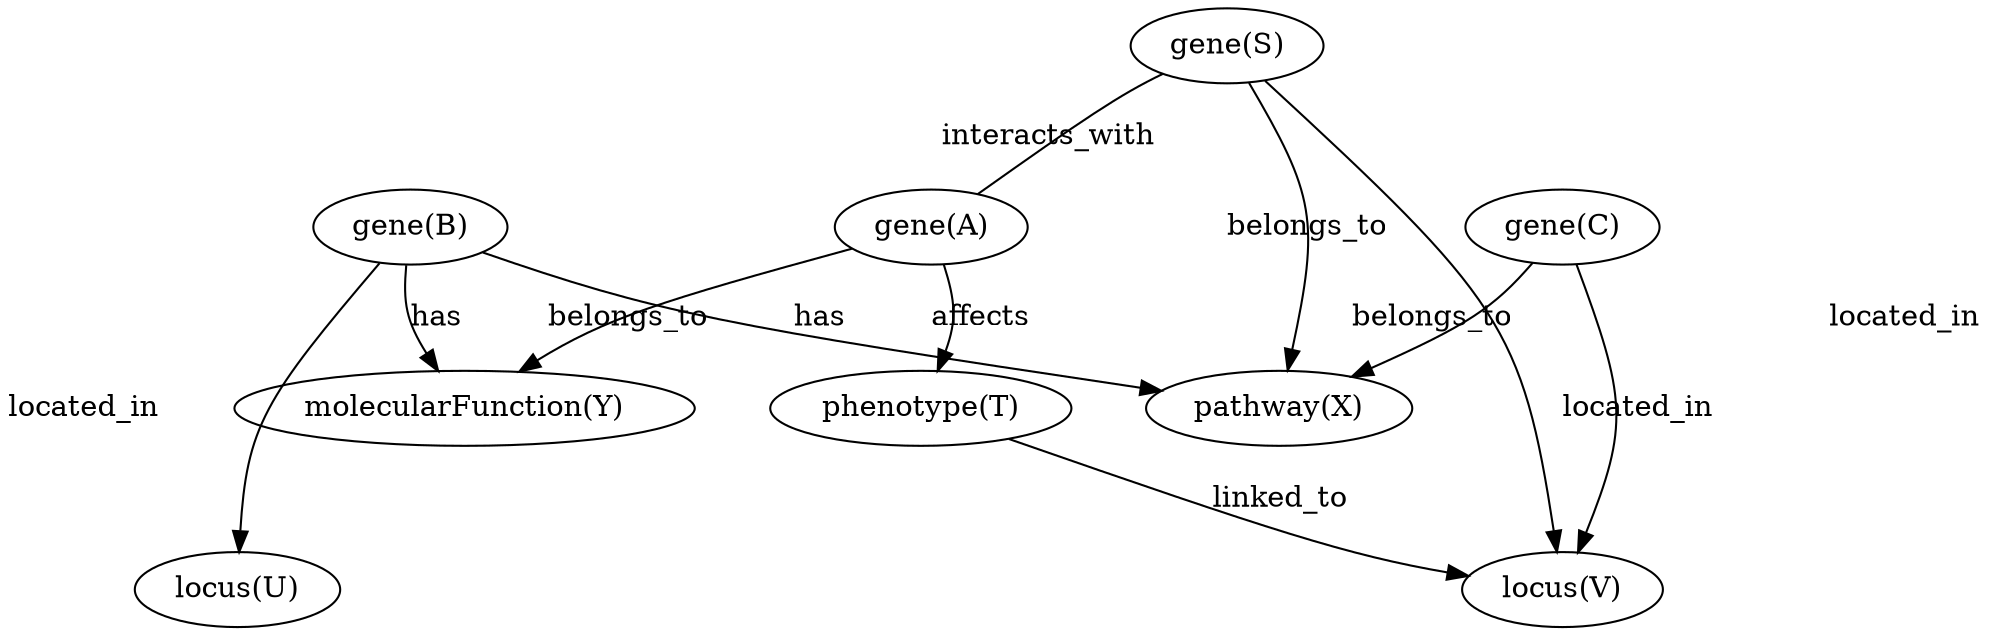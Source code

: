 digraph g
{
	//rankdir = LR
	overlap = false;
    splines = curved;
    nodesep = 0.5;

	3[label="gene(A)"]
	1[label="gene(S)"]
	2[label="pathway(X)"]
	4[label="molecularFunction(Y)"]
	5[label="gene(B)"]
	7[label="locus(U)"]
	8[label="locus(V)"]
	6[label="gene(C)"]
	9[label="phenotype(T)"]

	1 -> 2[label="belongs_to"]
	1 -> 3[label="interacts_with",dir=none]
	//3 -> 1[label="interacts_with"]
	3 -> 4[label="has"]
	5 -> 4[label="has"]
	5 -> 7[label="located_in"]
	6 -> 8[label="located_in"]
	1 -> 8[label="located_in"]
	9 -> 7[style="invis"]//[label="linked_to"]
	9 -> 8[label="linked_to"]
	3 -> 9[label="affects"]
    5 -> 2[label="belongs_to"]
	6 -> 2[label="belongs_to"]
	//3 -> 4 [style="invis"]
}
